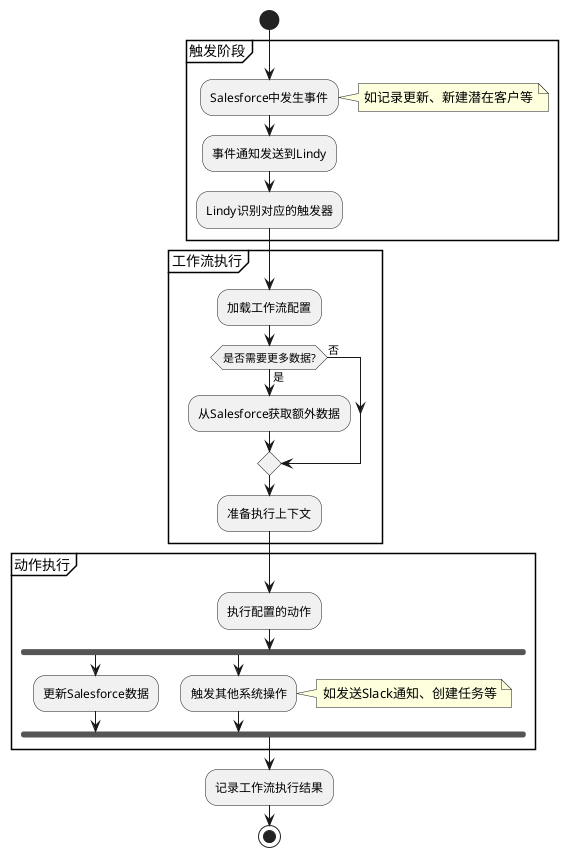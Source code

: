 @startuml Lindy-Salesforce工作流程

start
partition "触发阶段" {
  :Salesforce中发生事件;
  note right: 如记录更新、新建潜在客户等
  :事件通知发送到Lindy;
  :Lindy识别对应的触发器;
}

partition "工作流执行" {
  :加载工作流配置;
  if (是否需要更多数据?) then (是)
    :从Salesforce获取额外数据;
  else (否)
  endif
  :准备执行上下文;
}

partition "动作执行" {
  :执行配置的动作;
  fork
    :更新Salesforce数据;
  fork again
    :触发其他系统操作;
    note right: 如发送Slack通知、创建任务等
  end fork
}

:记录工作流执行结果;
stop

@enduml 